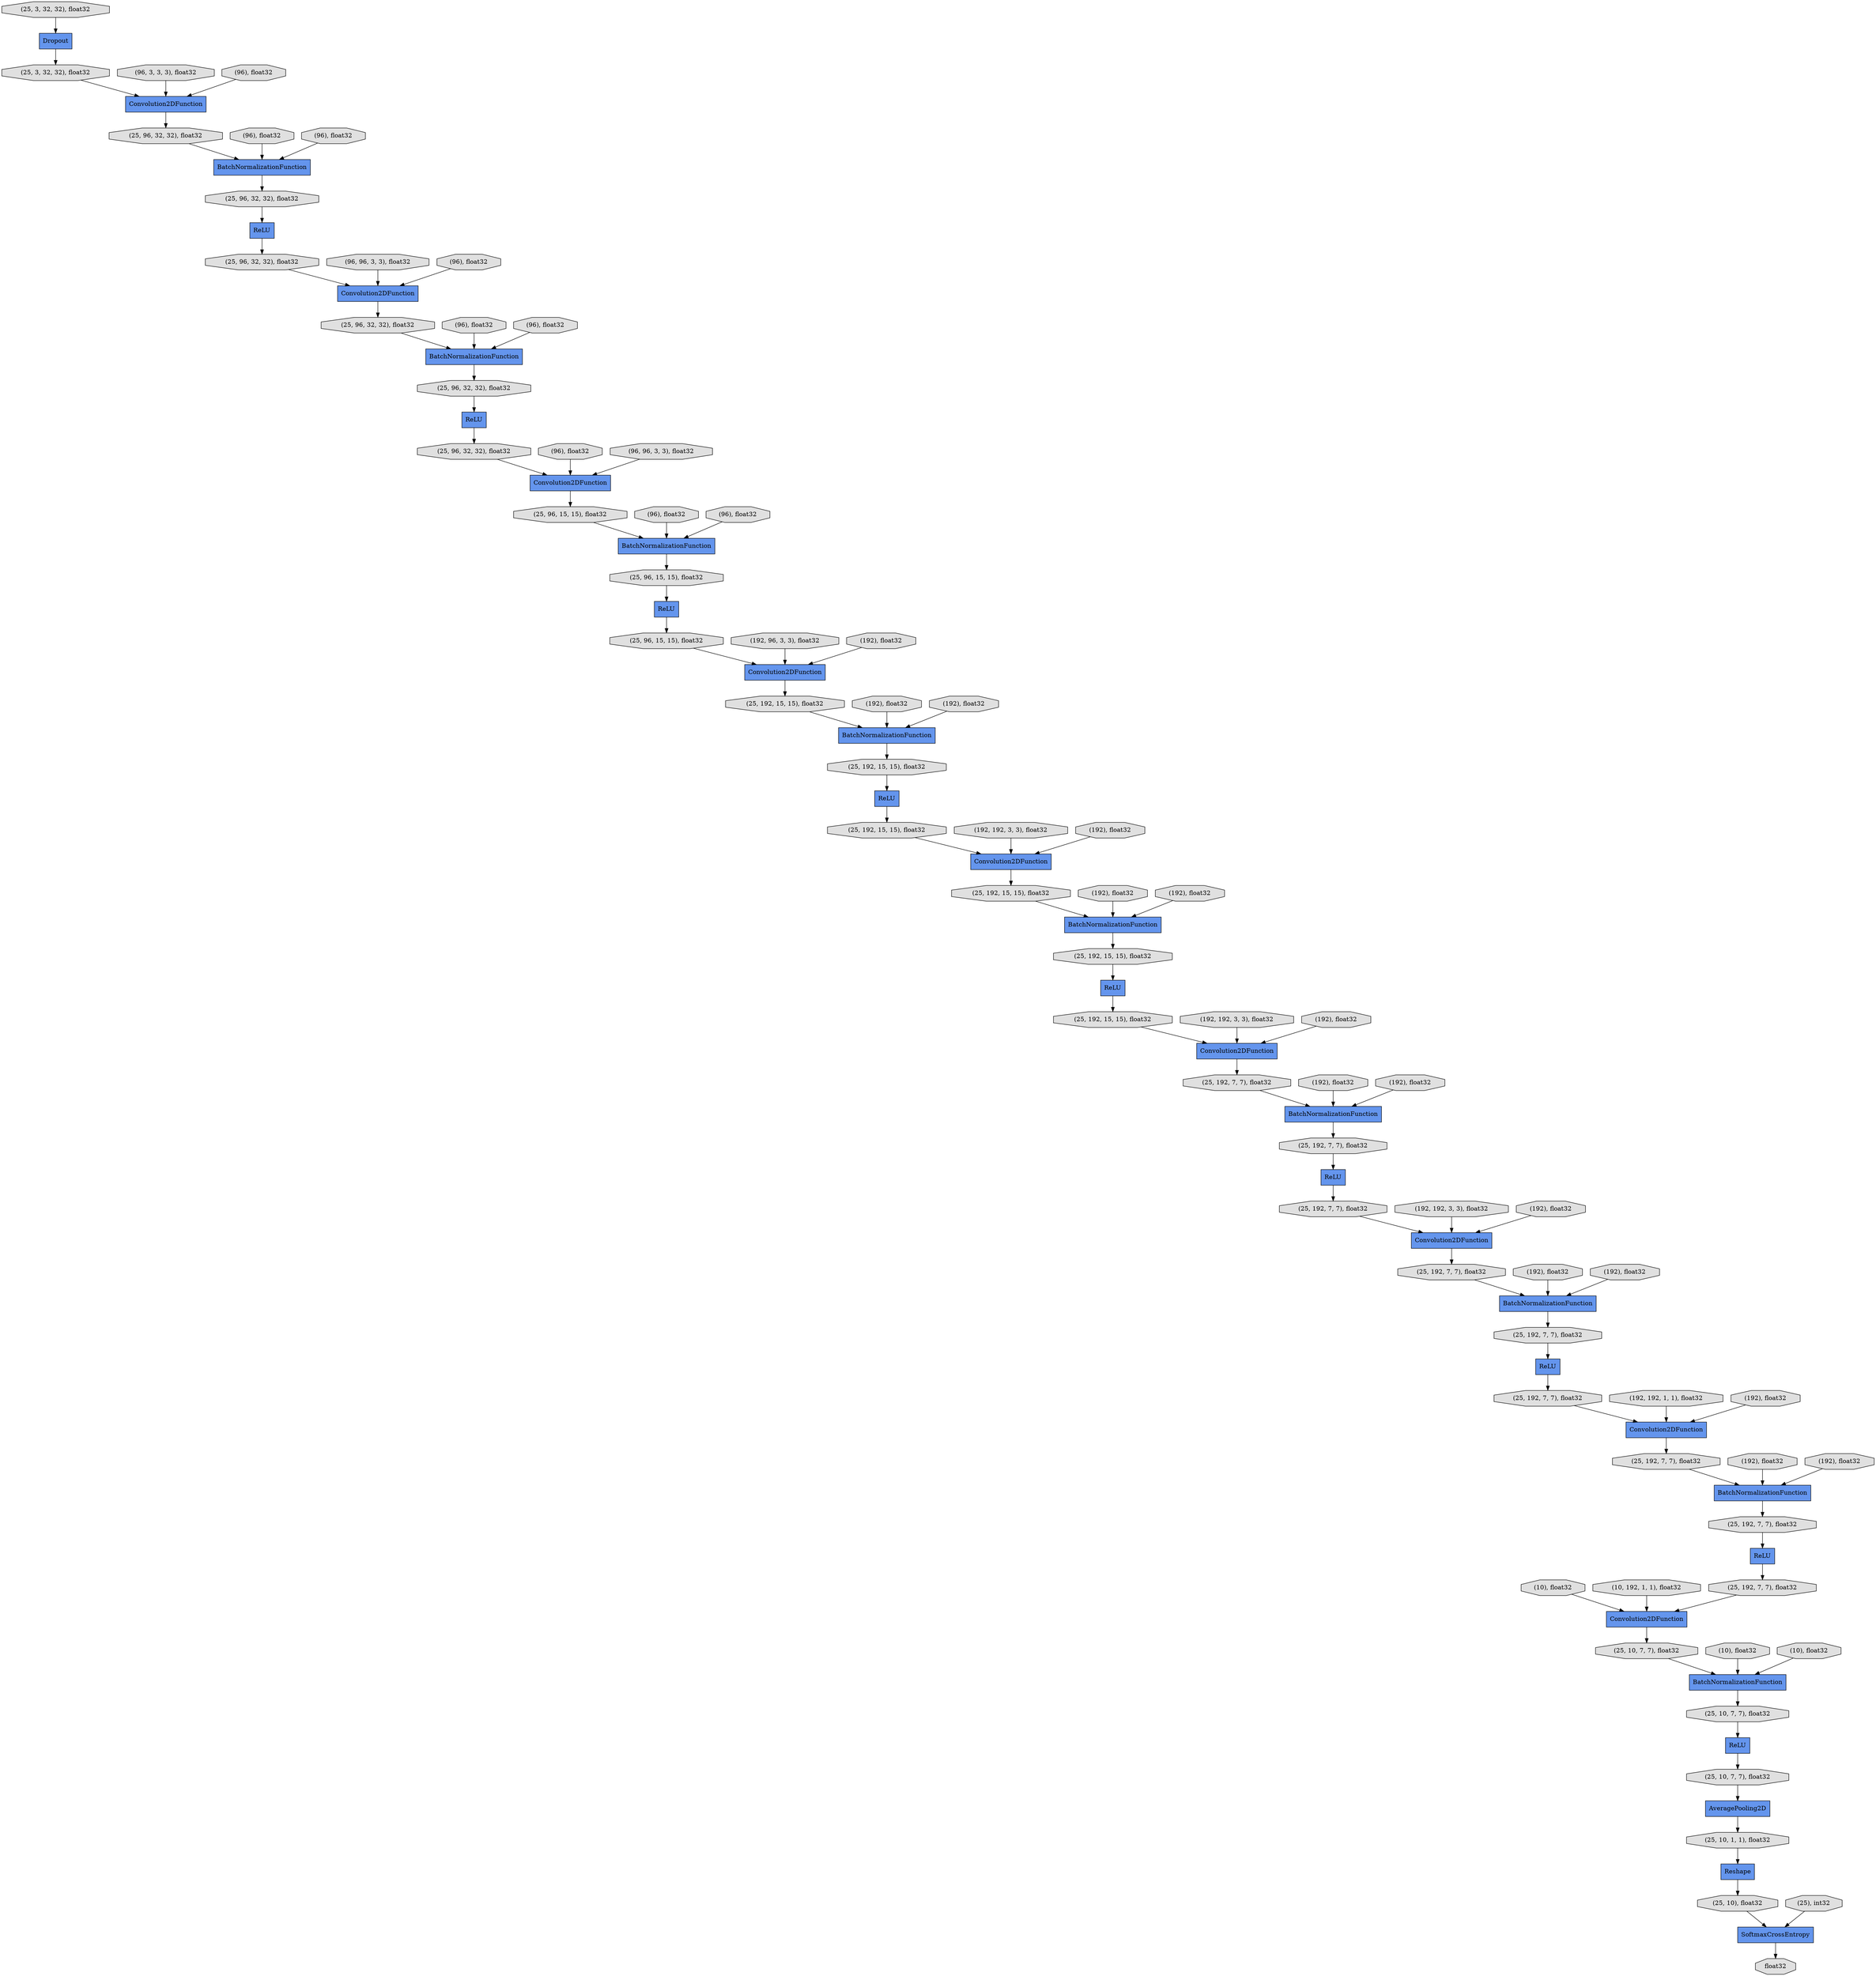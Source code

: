 digraph graphname{rankdir=TB;140289239236736 [label="(10), float32",shape="octagon",fillcolor="#E0E0E0",style="filled"];140289239236792 [label="(10), float32",shape="octagon",fillcolor="#E0E0E0",style="filled"];140289239236904 [label="(10), float32",shape="octagon",fillcolor="#E0E0E0",style="filled"];140289295352440 [label="Reshape",shape="record",fillcolor="#6495ED",style="filled"];140289295352832 [label="(25, 10, 1, 1), float32",shape="octagon",fillcolor="#E0E0E0",style="filled"];140289230571112 [label="Dropout",shape="record",fillcolor="#6495ED",style="filled"];140289230571504 [label="(25, 3, 32, 32), float32",shape="octagon",fillcolor="#E0E0E0",style="filled"];140289230571560 [label="(25), int32",shape="octagon",fillcolor="#E0E0E0",style="filled"];140289230571672 [label="Convolution2DFunction",shape="record",fillcolor="#6495ED",style="filled"];140289230571896 [label="(25, 96, 32, 32), float32",shape="octagon",fillcolor="#E0E0E0",style="filled"];140289230571952 [label="(25, 96, 32, 32), float32",shape="octagon",fillcolor="#E0E0E0",style="filled"];140289230572008 [label="Convolution2DFunction",shape="record",fillcolor="#6495ED",style="filled"];140289927432736 [label="SoftmaxCrossEntropy",shape="record",fillcolor="#6495ED",style="filled"];140289230572064 [label="(25, 3, 32, 32), float32",shape="octagon",fillcolor="#E0E0E0",style="filled"];140289230572120 [label="BatchNormalizationFunction",shape="record",fillcolor="#6495ED",style="filled"];140289230572232 [label="BatchNormalizationFunction",shape="record",fillcolor="#6495ED",style="filled"];140289230572400 [label="(25, 96, 32, 32), float32",shape="octagon",fillcolor="#E0E0E0",style="filled"];140289230572512 [label="(25, 96, 32, 32), float32",shape="octagon",fillcolor="#E0E0E0",style="filled"];140289230572624 [label="ReLU",shape="record",fillcolor="#6495ED",style="filled"];140289230572680 [label="(25, 96, 32, 32), float32",shape="octagon",fillcolor="#E0E0E0",style="filled"];140289230572736 [label="BatchNormalizationFunction",shape="record",fillcolor="#6495ED",style="filled"];140289230572792 [label="(25, 96, 32, 32), float32",shape="octagon",fillcolor="#E0E0E0",style="filled"];140289230572960 [label="Convolution2DFunction",shape="record",fillcolor="#6495ED",style="filled"];140289230573072 [label="ReLU",shape="record",fillcolor="#6495ED",style="filled"];140289230573184 [label="Convolution2DFunction",shape="record",fillcolor="#6495ED",style="filled"];140289230573240 [label="ReLU",shape="record",fillcolor="#6495ED",style="filled"];140289230573352 [label="(25, 96, 15, 15), float32",shape="octagon",fillcolor="#E0E0E0",style="filled"];140289230573408 [label="(25, 96, 15, 15), float32",shape="octagon",fillcolor="#E0E0E0",style="filled"];140289230573464 [label="(25, 96, 15, 15), float32",shape="octagon",fillcolor="#E0E0E0",style="filled"];140289239175296 [label="(96), float32",shape="octagon",fillcolor="#E0E0E0",style="filled"];140289205063864 [label="BatchNormalizationFunction",shape="record",fillcolor="#6495ED",style="filled"];140289239175352 [label="(96, 96, 3, 3), float32",shape="octagon",fillcolor="#E0E0E0",style="filled"];140289205063920 [label="(25, 192, 15, 15), float32",shape="octagon",fillcolor="#E0E0E0",style="filled"];140289205063976 [label="ReLU",shape="record",fillcolor="#6495ED",style="filled"];140289205064088 [label="(25, 192, 15, 15), float32",shape="octagon",fillcolor="#E0E0E0",style="filled"];140289205064200 [label="(25, 192, 15, 15), float32",shape="octagon",fillcolor="#E0E0E0",style="filled"];140289205064256 [label="BatchNormalizationFunction",shape="record",fillcolor="#6495ED",style="filled"];140289239175800 [label="(96), float32",shape="octagon",fillcolor="#E0E0E0",style="filled"];140289205064368 [label="Convolution2DFunction",shape="record",fillcolor="#6495ED",style="filled"];140289205064480 [label="(25, 192, 15, 15), float32",shape="octagon",fillcolor="#E0E0E0",style="filled"];140289205064536 [label="ReLU",shape="record",fillcolor="#6495ED",style="filled"];140289239176024 [label="(96, 96, 3, 3), float32",shape="octagon",fillcolor="#E0E0E0",style="filled"];140289205064648 [label="(25, 192, 15, 15), float32",shape="octagon",fillcolor="#E0E0E0",style="filled"];140289205064760 [label="(25, 192, 15, 15), float32",shape="octagon",fillcolor="#E0E0E0",style="filled"];140289205064816 [label="BatchNormalizationFunction",shape="record",fillcolor="#6495ED",style="filled"];140289205064928 [label="Convolution2DFunction",shape="record",fillcolor="#6495ED",style="filled"];140289239176416 [label="(96), float32",shape="octagon",fillcolor="#E0E0E0",style="filled"];140289239176472 [label="(10, 192, 1, 1), float32",shape="octagon",fillcolor="#E0E0E0",style="filled"];140289205065040 [label="(25, 192, 7, 7), float32",shape="octagon",fillcolor="#E0E0E0",style="filled"];140289205065096 [label="ReLU",shape="record",fillcolor="#6495ED",style="filled"];140289239176640 [label="(96), float32",shape="octagon",fillcolor="#E0E0E0",style="filled"];140289205065208 [label="(25, 192, 7, 7), float32",shape="octagon",fillcolor="#E0E0E0",style="filled"];140289205065264 [label="Convolution2DFunction",shape="record",fillcolor="#6495ED",style="filled"];140289205065320 [label="(25, 192, 7, 7), float32",shape="octagon",fillcolor="#E0E0E0",style="filled"];140289239176808 [label="(96), float32",shape="octagon",fillcolor="#E0E0E0",style="filled"];140289205065376 [label="(25, 192, 7, 7), float32",shape="octagon",fillcolor="#E0E0E0",style="filled"];140289239176864 [label="(96), float32",shape="octagon",fillcolor="#E0E0E0",style="filled"];140289239176920 [label="(96), float32",shape="octagon",fillcolor="#E0E0E0",style="filled"];140289205065488 [label="BatchNormalizationFunction",shape="record",fillcolor="#6495ED",style="filled"];140289239177032 [label="(96), float32",shape="octagon",fillcolor="#E0E0E0",style="filled"];140289205065712 [label="(25, 192, 7, 7), float32",shape="octagon",fillcolor="#E0E0E0",style="filled"];140289205065768 [label="BatchNormalizationFunction",shape="record",fillcolor="#6495ED",style="filled"];140289239177256 [label="(192, 96, 3, 3), float32",shape="octagon",fillcolor="#E0E0E0",style="filled"];140289205065824 [label="(25, 192, 7, 7), float32",shape="octagon",fillcolor="#E0E0E0",style="filled"];140289239177368 [label="(192), float32",shape="octagon",fillcolor="#E0E0E0",style="filled"];140289205065936 [label="(25, 192, 7, 7), float32",shape="octagon",fillcolor="#E0E0E0",style="filled"];140289239177424 [label="(192), float32",shape="octagon",fillcolor="#E0E0E0",style="filled"];140289205066048 [label="ReLU",shape="record",fillcolor="#6495ED",style="filled"];140289239177536 [label="(192), float32",shape="octagon",fillcolor="#E0E0E0",style="filled"];140289205066160 [label="(25, 192, 7, 7), float32",shape="octagon",fillcolor="#E0E0E0",style="filled"];140289239177648 [label="(192, 192, 3, 3), float32",shape="octagon",fillcolor="#E0E0E0",style="filled"];140289205066272 [label="Convolution2DFunction",shape="record",fillcolor="#6495ED",style="filled"];140289239177760 [label="(192), float32",shape="octagon",fillcolor="#E0E0E0",style="filled"];140289205066328 [label="(25, 192, 7, 7), float32",shape="octagon",fillcolor="#E0E0E0",style="filled"];140289239177816 [label="(192), float32",shape="octagon",fillcolor="#E0E0E0",style="filled"];140289205066440 [label="ReLU",shape="record",fillcolor="#6495ED",style="filled"];140289239177928 [label="(192), float32",shape="octagon",fillcolor="#E0E0E0",style="filled"];140289205066496 [label="BatchNormalizationFunction",shape="record",fillcolor="#6495ED",style="filled"];140289239178040 [label="(192, 192, 3, 3), float32",shape="octagon",fillcolor="#E0E0E0",style="filled"];140289205066608 [label="Convolution2DFunction",shape="record",fillcolor="#6495ED",style="filled"];140289239178152 [label="(192), float32",shape="octagon",fillcolor="#E0E0E0",style="filled"];140289239178208 [label="(192), float32",shape="octagon",fillcolor="#E0E0E0",style="filled"];140289205066776 [label="(25, 10, 7, 7), float32",shape="octagon",fillcolor="#E0E0E0",style="filled"];140289205066832 [label="(25, 10, 7, 7), float32",shape="octagon",fillcolor="#E0E0E0",style="filled"];140289205066888 [label="ReLU",shape="record",fillcolor="#6495ED",style="filled"];140289239178376 [label="(192), float32",shape="octagon",fillcolor="#E0E0E0",style="filled"];140289205066944 [label="AveragePooling2D",shape="record",fillcolor="#6495ED",style="filled"];140289205067000 [label="(25, 10, 7, 7), float32",shape="octagon",fillcolor="#E0E0E0",style="filled"];140289239178488 [label="(192, 192, 3, 3), float32",shape="octagon",fillcolor="#E0E0E0",style="filled"];140289239178600 [label="(192), float32",shape="octagon",fillcolor="#E0E0E0",style="filled"];140289239178656 [label="(192), float32",shape="octagon",fillcolor="#E0E0E0",style="filled"];140289242029528 [label="(96, 3, 3, 3), float32",shape="octagon",fillcolor="#E0E0E0",style="filled"];140289239178768 [label="(192), float32",shape="octagon",fillcolor="#E0E0E0",style="filled"];140289239178880 [label="(192, 192, 1, 1), float32",shape="octagon",fillcolor="#E0E0E0",style="filled"];140289242029752 [label="(96), float32",shape="octagon",fillcolor="#E0E0E0",style="filled"];140289239178992 [label="(192), float32",shape="octagon",fillcolor="#E0E0E0",style="filled"];140289205067560 [label="(25, 10), float32",shape="octagon",fillcolor="#E0E0E0",style="filled"];140289239179048 [label="(192), float32",shape="octagon",fillcolor="#E0E0E0",style="filled"];140289239179160 [label="(192), float32",shape="octagon",fillcolor="#E0E0E0",style="filled"];140289205067728 [label="float32",shape="octagon",fillcolor="#E0E0E0",style="filled"];140289927432736 -> 140289205067728;140289205065936 -> 140289205066608;140289239178040 -> 140289205064928;140289230572400 -> 140289230572232;140289205066328 -> 140289205065768;140289205064760 -> 140289205064256;140289230572008 -> 140289230572792;140289239178488 -> 140289205065264;140289205065768 -> 140289205066160;140289239176640 -> 140289230572120;140289205065320 -> 140289205064816;140289239178376 -> 140289205064816;140289239176472 -> 140289205066608;140289230571896 -> 140289230572960;140289239178152 -> 140289205064928;140289239177648 -> 140289205064368;140289230572960 -> 140289230573464;140289205065488 -> 140289205065824;140289205063976 -> 140289205063920;140289205065712 -> 140289205065488;140289205065040 -> 140289205065264;140289205063920 -> 140289205064368;140289230571672 -> 140289230572400;140289230572512 -> 140289230572008;140289239236736 -> 140289205066608;140289239179048 -> 140289205065768;140289230573072 -> 140289230571896;140289205066832 -> 140289205066944;140289239177760 -> 140289205064368;140289295352832 -> 140289295352440;140289205064928 -> 140289205065320;140289205064648 -> 140289205064536;140289205066048 -> 140289205065376;140289230573240 -> 140289230573408;140289239176920 -> 140289230572736;140289230572064 -> 140289230571672;140289230572680 -> 140289230573072;140289242029528 -> 140289230571672;140289205066160 -> 140289205066440;140289239176864 -> 140289230572736;140289295352440 -> 140289205067560;140289205066272 -> 140289205066328;140289239176808 -> 140289230572120;140289239178600 -> 140289205065264;140289239177368 -> 140289230573184;140289239177536 -> 140289205063864;140289205065824 -> 140289205066048;140289230573408 -> 140289230573184;140289205063864 -> 140289205064088;140289230572120 -> 140289230572680;140289239177816 -> 140289205064256;140289239178880 -> 140289205066272;140289239177032 -> 140289230572008;140289239176416 -> 140289230572232;140289239178656 -> 140289205065488;140289230571560 -> 140289927432736;140289239177256 -> 140289230573184;140289242029752 -> 140289230571672;140289230573464 -> 140289230572736;140289230572792 -> 140289230572120;140289230573352 -> 140289230573240;140289205065376 -> 140289205066272;140289239177424 -> 140289205063864;140289230572624 -> 140289230572512;140289205067560 -> 140289927432736;140289205064088 -> 140289205063976;140289239175800 -> 140289230572232;140289205066776 -> 140289205066496;140289230573184 -> 140289205064200;140289205064368 -> 140289205064760;140289239178208 -> 140289205064816;140289205066944 -> 140289295352832;140289239176024 -> 140289230572008;140289205065264 -> 140289205065712;140289230571952 -> 140289230572624;140289205065096 -> 140289205065040;140289205064256 -> 140289205064648;140289239236904 -> 140289205066496;140289239175352 -> 140289230572960;140289230571112 -> 140289230572064;140289205067000 -> 140289205066888;140289205066496 -> 140289205067000;140289205066888 -> 140289205066832;140289239175296 -> 140289230572960;140289239236792 -> 140289205066496;140289230572232 -> 140289230571952;140289205066608 -> 140289205066776;140289230571504 -> 140289230571112;140289205066440 -> 140289205065936;140289205064480 -> 140289205064928;140289239178768 -> 140289205065488;140289205064200 -> 140289205063864;140289205065208 -> 140289205065096;140289205064816 -> 140289205065208;140289239179160 -> 140289205065768;140289205064536 -> 140289205064480;140289239178992 -> 140289205066272;140289230572736 -> 140289230573352;140289239177928 -> 140289205064256;}